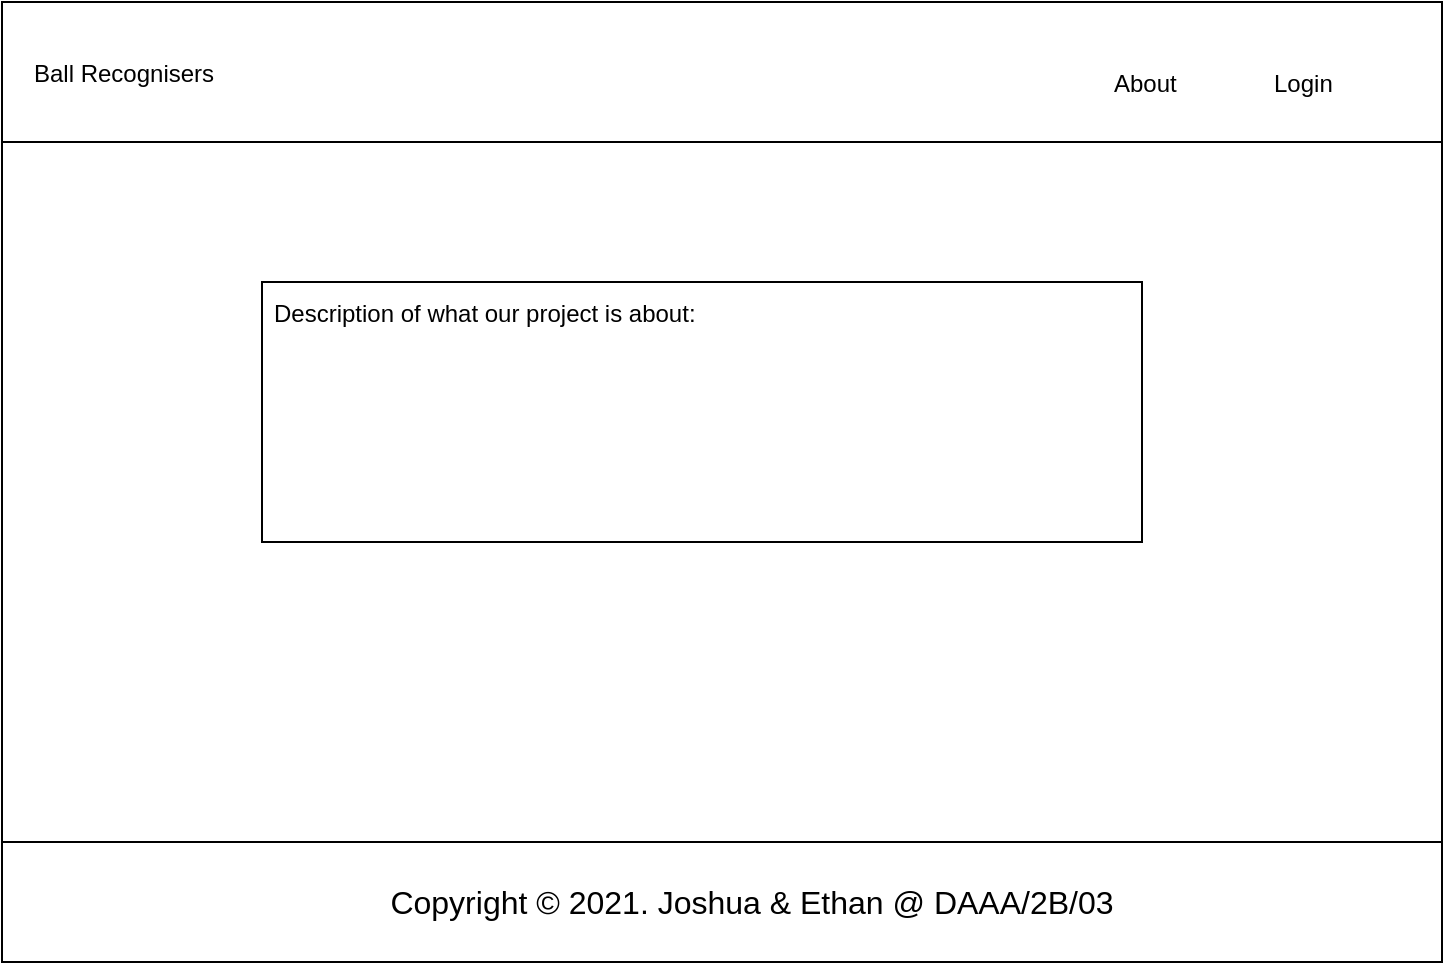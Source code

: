 <mxfile version="16.4.5" type="gitlab">
  <diagram id="i3_nHU3DD3lF7xoDMfsA" name="Page-1">
    <mxGraphModel dx="782" dy="411" grid="1" gridSize="10" guides="1" tooltips="1" connect="1" arrows="1" fold="1" page="1" pageScale="1" pageWidth="850" pageHeight="1100" math="0" shadow="0">
      <root>
        <mxCell id="0" />
        <mxCell id="1" parent="0" />
        <mxCell id="5FxgzG87OndFt6VdIlo1-1" value="" style="rounded=0;whiteSpace=wrap;html=1;" vertex="1" parent="1">
          <mxGeometry x="40" y="10" width="720" height="470" as="geometry" />
        </mxCell>
        <mxCell id="5FxgzG87OndFt6VdIlo1-2" value="" style="rounded=0;whiteSpace=wrap;html=1;" vertex="1" parent="1">
          <mxGeometry x="40" width="720" height="70" as="geometry" />
        </mxCell>
        <mxCell id="5FxgzG87OndFt6VdIlo1-3" value="Login" style="text;strokeColor=none;fillColor=none;align=left;verticalAlign=middle;spacingLeft=4;spacingRight=4;overflow=hidden;points=[[0,0.5],[1,0.5]];portConstraint=eastwest;rotatable=0;" vertex="1" parent="1">
          <mxGeometry x="670" y="25" width="80" height="30" as="geometry" />
        </mxCell>
        <mxCell id="5FxgzG87OndFt6VdIlo1-4" value="About" style="text;strokeColor=none;fillColor=none;align=left;verticalAlign=middle;spacingLeft=4;spacingRight=4;overflow=hidden;points=[[0,0.5],[1,0.5]];portConstraint=eastwest;rotatable=0;" vertex="1" parent="1">
          <mxGeometry x="590" y="25" width="80" height="30" as="geometry" />
        </mxCell>
        <mxCell id="5FxgzG87OndFt6VdIlo1-5" value="" style="rounded=0;whiteSpace=wrap;html=1;" vertex="1" parent="1">
          <mxGeometry x="170" y="140" width="440" height="130" as="geometry" />
        </mxCell>
        <mxCell id="5FxgzG87OndFt6VdIlo1-6" value="Description of what our project is about:" style="text;strokeColor=none;fillColor=none;align=left;verticalAlign=middle;spacingLeft=4;spacingRight=4;overflow=hidden;points=[[0,0.5],[1,0.5]];portConstraint=eastwest;rotatable=0;" vertex="1" parent="1">
          <mxGeometry x="170" y="140" width="440" height="30" as="geometry" />
        </mxCell>
        <mxCell id="5FxgzG87OndFt6VdIlo1-7" value="Ball Recognisers" style="text;strokeColor=none;fillColor=none;align=left;verticalAlign=middle;spacingLeft=4;spacingRight=4;overflow=hidden;points=[[0,0.5],[1,0.5]];portConstraint=eastwest;rotatable=0;" vertex="1" parent="1">
          <mxGeometry x="50" y="20" width="150" height="30" as="geometry" />
        </mxCell>
        <mxCell id="5FxgzG87OndFt6VdIlo1-8" value="" style="rounded=0;whiteSpace=wrap;html=1;" vertex="1" parent="1">
          <mxGeometry x="40" y="420" width="720" height="60" as="geometry" />
        </mxCell>
        <mxCell id="5FxgzG87OndFt6VdIlo1-9" value="&lt;span style=&quot;font-family: , , &amp;#34;segoe ui&amp;#34; , &amp;#34;roboto&amp;#34; , &amp;#34;helvetica neue&amp;#34; , &amp;#34;arial&amp;#34; , &amp;#34;noto sans&amp;#34; , &amp;#34;liberation sans&amp;#34; , sans-serif , &amp;#34;apple color emoji&amp;#34; , &amp;#34;segoe ui emoji&amp;#34; , &amp;#34;segoe ui symbol&amp;#34; , &amp;#34;noto color emoji&amp;#34; ; font-size: 16px&quot;&gt;Copyright © 2021. Joshua &amp;amp; Ethan @ DAAA/2B/03&lt;/span&gt;" style="text;html=1;strokeColor=none;fillColor=none;align=center;verticalAlign=middle;whiteSpace=wrap;rounded=0;" vertex="1" parent="1">
          <mxGeometry x="90" y="435" width="650" height="30" as="geometry" />
        </mxCell>
      </root>
    </mxGraphModel>
  </diagram>
</mxfile>
